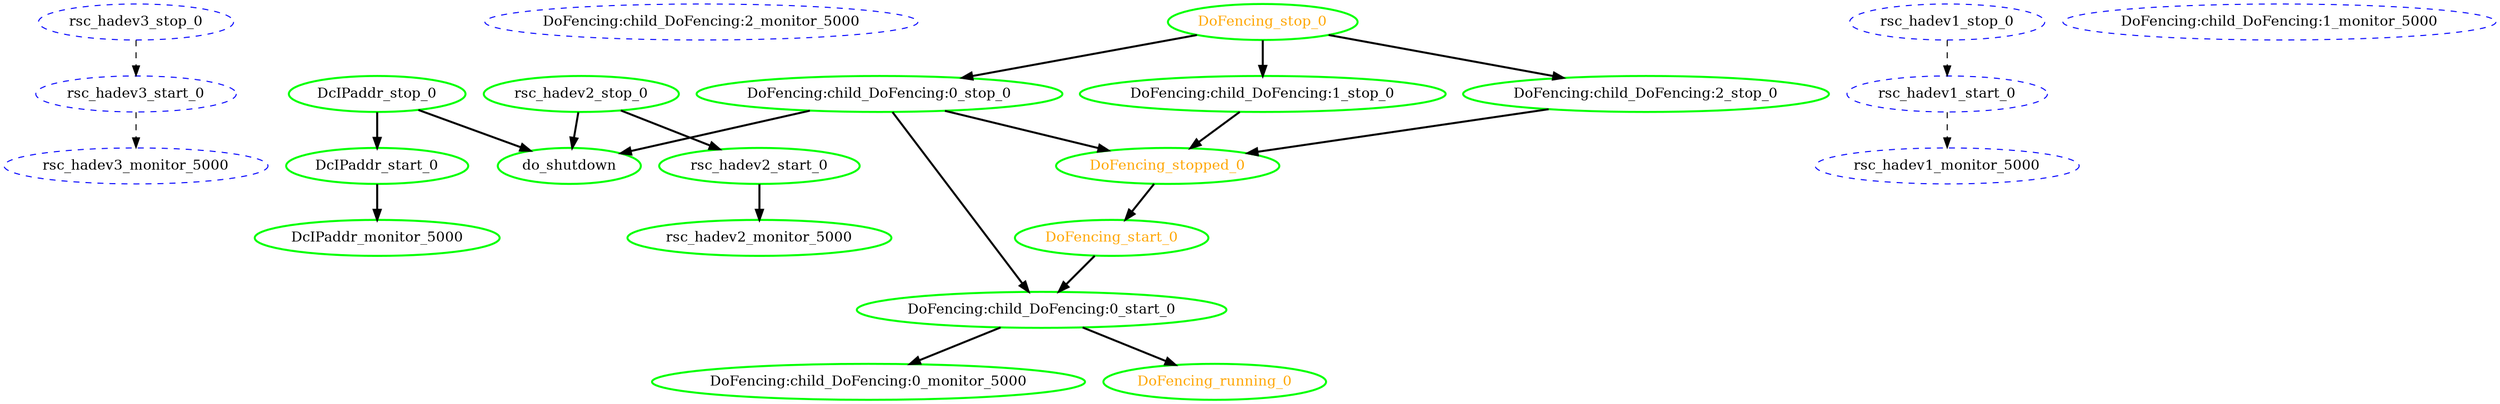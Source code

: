 digraph "g" {
	size = "30,30"
"rsc_hadev3_monitor_5000" [ style="dashed" color="blue" fontcolor="black" ]
"DoFencing:child_DoFencing:2_monitor_5000" [ style="dashed" color="blue" fontcolor="black" ]
"DcIPaddr_monitor_5000" [ tooltip="hadev1" style=bold color="green" fontcolor="black" ]
"DoFencing:child_DoFencing:0_monitor_5000" [ tooltip="hadev1" style=bold color="green" fontcolor="black" ]
"rsc_hadev2_monitor_5000" [ tooltip="hadev1" style=bold color="green" fontcolor="black" ]
"rsc_hadev1_monitor_5000" [ style="dashed" color="blue" fontcolor="black" ]
"DoFencing:child_DoFencing:1_monitor_5000" [ style="dashed" color="blue" fontcolor="black" ]
"DcIPaddr_stop_0" [ tooltip="hadev2" style=bold color="green" fontcolor="black" ]
"DcIPaddr_start_0" [ tooltip="hadev1" style=bold color="green" fontcolor="black" ]
"rsc_hadev3_stop_0" [ style="dashed" color="blue" fontcolor="black" ]
"rsc_hadev3_start_0" [ style="dashed" color="blue" fontcolor="black" ]
"rsc_hadev2_stop_0" [ tooltip="hadev2" style=bold color="green" fontcolor="black" ]
"rsc_hadev2_start_0" [ tooltip="hadev1" style=bold color="green" fontcolor="black" ]
"rsc_hadev1_stop_0" [ style="dashed" color="blue" fontcolor="black" ]
"rsc_hadev1_start_0" [ style="dashed" color="blue" fontcolor="black" ]
"DoFencing:child_DoFencing:0_stop_0" [ tooltip="hadev2" style=bold color="green" fontcolor="black" ]
"DoFencing:child_DoFencing:0_start_0" [ tooltip="hadev1" style=bold color="green" fontcolor="black" ]
"DoFencing:child_DoFencing:1_stop_0" [ tooltip="hadev1" style=bold color="green" fontcolor="black" ]
"DoFencing:child_DoFencing:2_stop_0" [ tooltip="hadev1" style=bold color="green" fontcolor="black" ]
"DoFencing_start_0" [ tooltip="" style=bold color="green" fontcolor="orange" ]
"DoFencing_running_0" [ tooltip="" style=bold color="green" fontcolor="orange" ]
"DoFencing_stop_0" [ tooltip="" style=bold color="green" fontcolor="orange" ]
"DoFencing_stopped_0" [ tooltip="" style=bold color="green" fontcolor="orange" ]
"do_shutdown" [ tooltip="hadev2" style=bold color="green" fontcolor="black" ]
"rsc_hadev3_start_0" -> "rsc_hadev3_monitor_5000" [ style = dashed]
"DcIPaddr_start_0" -> "DcIPaddr_monitor_5000" [ style = bold]
"DoFencing:child_DoFencing:0_start_0" -> "DoFencing:child_DoFencing:0_monitor_5000" [ style = bold]
"rsc_hadev2_start_0" -> "rsc_hadev2_monitor_5000" [ style = bold]
"rsc_hadev1_start_0" -> "rsc_hadev1_monitor_5000" [ style = dashed]
"DcIPaddr_stop_0" -> "DcIPaddr_start_0" [ style = bold]
"rsc_hadev3_stop_0" -> "rsc_hadev3_start_0" [ style = dashed]
"rsc_hadev2_stop_0" -> "rsc_hadev2_start_0" [ style = bold]
"rsc_hadev1_stop_0" -> "rsc_hadev1_start_0" [ style = dashed]
"DoFencing_stop_0" -> "DoFencing:child_DoFencing:0_stop_0" [ style = bold]
"DoFencing:child_DoFencing:0_stop_0" -> "DoFencing:child_DoFencing:0_start_0" [ style = bold]
"DoFencing_start_0" -> "DoFencing:child_DoFencing:0_start_0" [ style = bold]
"DoFencing_stop_0" -> "DoFencing:child_DoFencing:1_stop_0" [ style = bold]
"DoFencing_stop_0" -> "DoFencing:child_DoFencing:2_stop_0" [ style = bold]
"DoFencing_stopped_0" -> "DoFencing_start_0" [ style = bold]
"DoFencing:child_DoFencing:0_start_0" -> "DoFencing_running_0" [ style = bold]
"DoFencing:child_DoFencing:0_stop_0" -> "DoFencing_stopped_0" [ style = bold]
"DoFencing:child_DoFencing:1_stop_0" -> "DoFencing_stopped_0" [ style = bold]
"DoFencing:child_DoFencing:2_stop_0" -> "DoFencing_stopped_0" [ style = bold]
"DcIPaddr_stop_0" -> "do_shutdown" [ style = bold]
"rsc_hadev2_stop_0" -> "do_shutdown" [ style = bold]
"DoFencing:child_DoFencing:0_stop_0" -> "do_shutdown" [ style = bold]
}
